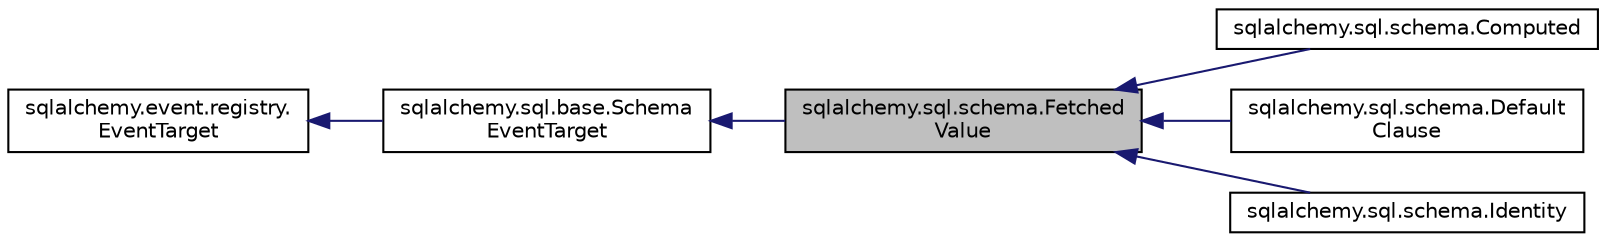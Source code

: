 digraph "sqlalchemy.sql.schema.FetchedValue"
{
 // LATEX_PDF_SIZE
  edge [fontname="Helvetica",fontsize="10",labelfontname="Helvetica",labelfontsize="10"];
  node [fontname="Helvetica",fontsize="10",shape=record];
  rankdir="LR";
  Node1 [label="sqlalchemy.sql.schema.Fetched\lValue",height=0.2,width=0.4,color="black", fillcolor="grey75", style="filled", fontcolor="black",tooltip=" "];
  Node2 -> Node1 [dir="back",color="midnightblue",fontsize="10",style="solid",fontname="Helvetica"];
  Node2 [label="sqlalchemy.sql.base.Schema\lEventTarget",height=0.2,width=0.4,color="black", fillcolor="white", style="filled",URL="$classsqlalchemy_1_1sql_1_1base_1_1SchemaEventTarget.html",tooltip=" "];
  Node3 -> Node2 [dir="back",color="midnightblue",fontsize="10",style="solid",fontname="Helvetica"];
  Node3 [label="sqlalchemy.event.registry.\lEventTarget",height=0.2,width=0.4,color="black", fillcolor="white", style="filled",URL="$classsqlalchemy_1_1event_1_1registry_1_1EventTarget.html",tooltip=" "];
  Node1 -> Node4 [dir="back",color="midnightblue",fontsize="10",style="solid",fontname="Helvetica"];
  Node4 [label="sqlalchemy.sql.schema.Computed",height=0.2,width=0.4,color="black", fillcolor="white", style="filled",URL="$classsqlalchemy_1_1sql_1_1schema_1_1Computed.html",tooltip=" "];
  Node1 -> Node5 [dir="back",color="midnightblue",fontsize="10",style="solid",fontname="Helvetica"];
  Node5 [label="sqlalchemy.sql.schema.Default\lClause",height=0.2,width=0.4,color="black", fillcolor="white", style="filled",URL="$classsqlalchemy_1_1sql_1_1schema_1_1DefaultClause.html",tooltip=" "];
  Node1 -> Node6 [dir="back",color="midnightblue",fontsize="10",style="solid",fontname="Helvetica"];
  Node6 [label="sqlalchemy.sql.schema.Identity",height=0.2,width=0.4,color="black", fillcolor="white", style="filled",URL="$classsqlalchemy_1_1sql_1_1schema_1_1Identity.html",tooltip=" "];
}
